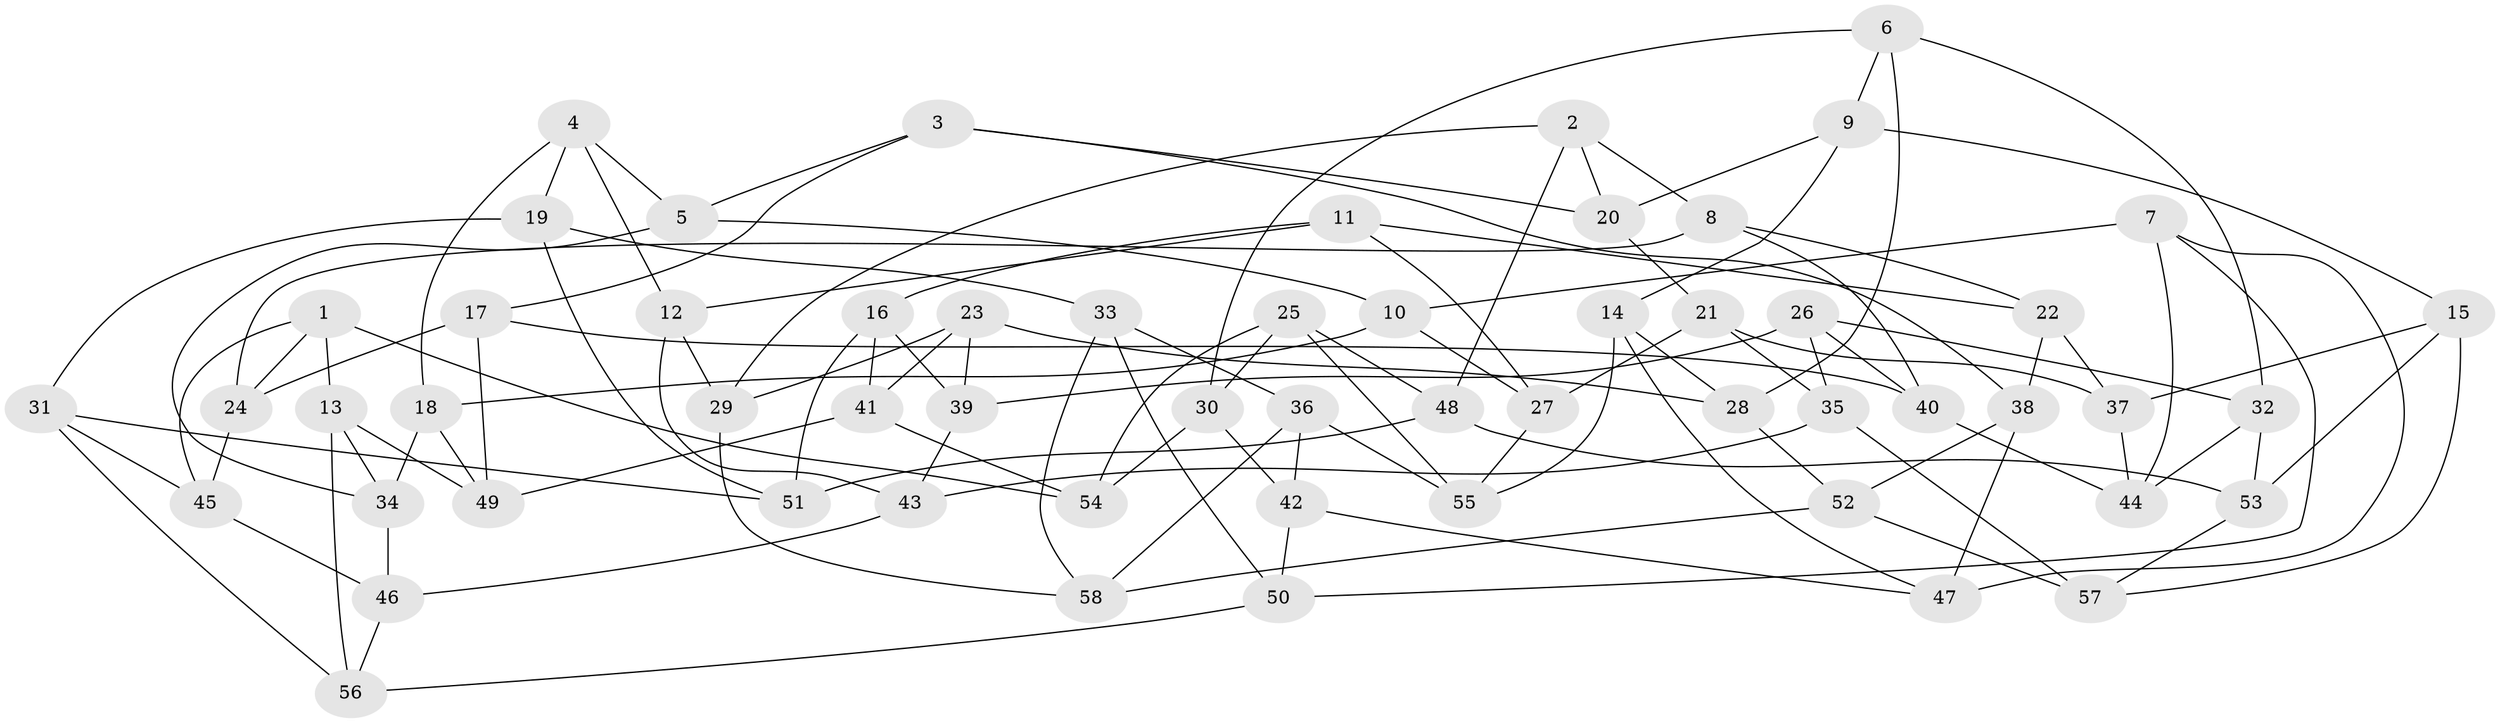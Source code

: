 // Generated by graph-tools (version 1.1) at 2025/02/03/09/25 03:02:53]
// undirected, 58 vertices, 116 edges
graph export_dot {
graph [start="1"]
  node [color=gray90,style=filled];
  1;
  2;
  3;
  4;
  5;
  6;
  7;
  8;
  9;
  10;
  11;
  12;
  13;
  14;
  15;
  16;
  17;
  18;
  19;
  20;
  21;
  22;
  23;
  24;
  25;
  26;
  27;
  28;
  29;
  30;
  31;
  32;
  33;
  34;
  35;
  36;
  37;
  38;
  39;
  40;
  41;
  42;
  43;
  44;
  45;
  46;
  47;
  48;
  49;
  50;
  51;
  52;
  53;
  54;
  55;
  56;
  57;
  58;
  1 -- 24;
  1 -- 45;
  1 -- 13;
  1 -- 54;
  2 -- 20;
  2 -- 48;
  2 -- 8;
  2 -- 29;
  3 -- 17;
  3 -- 5;
  3 -- 38;
  3 -- 20;
  4 -- 19;
  4 -- 5;
  4 -- 18;
  4 -- 12;
  5 -- 10;
  5 -- 34;
  6 -- 28;
  6 -- 32;
  6 -- 30;
  6 -- 9;
  7 -- 47;
  7 -- 50;
  7 -- 44;
  7 -- 10;
  8 -- 40;
  8 -- 22;
  8 -- 24;
  9 -- 20;
  9 -- 14;
  9 -- 15;
  10 -- 18;
  10 -- 27;
  11 -- 12;
  11 -- 27;
  11 -- 22;
  11 -- 16;
  12 -- 43;
  12 -- 29;
  13 -- 56;
  13 -- 34;
  13 -- 49;
  14 -- 28;
  14 -- 55;
  14 -- 47;
  15 -- 37;
  15 -- 53;
  15 -- 57;
  16 -- 51;
  16 -- 41;
  16 -- 39;
  17 -- 40;
  17 -- 49;
  17 -- 24;
  18 -- 34;
  18 -- 49;
  19 -- 51;
  19 -- 33;
  19 -- 31;
  20 -- 21;
  21 -- 27;
  21 -- 37;
  21 -- 35;
  22 -- 38;
  22 -- 37;
  23 -- 41;
  23 -- 29;
  23 -- 39;
  23 -- 28;
  24 -- 45;
  25 -- 48;
  25 -- 54;
  25 -- 30;
  25 -- 55;
  26 -- 32;
  26 -- 40;
  26 -- 39;
  26 -- 35;
  27 -- 55;
  28 -- 52;
  29 -- 58;
  30 -- 42;
  30 -- 54;
  31 -- 51;
  31 -- 56;
  31 -- 45;
  32 -- 44;
  32 -- 53;
  33 -- 36;
  33 -- 58;
  33 -- 50;
  34 -- 46;
  35 -- 43;
  35 -- 57;
  36 -- 58;
  36 -- 42;
  36 -- 55;
  37 -- 44;
  38 -- 52;
  38 -- 47;
  39 -- 43;
  40 -- 44;
  41 -- 54;
  41 -- 49;
  42 -- 50;
  42 -- 47;
  43 -- 46;
  45 -- 46;
  46 -- 56;
  48 -- 51;
  48 -- 53;
  50 -- 56;
  52 -- 58;
  52 -- 57;
  53 -- 57;
}
